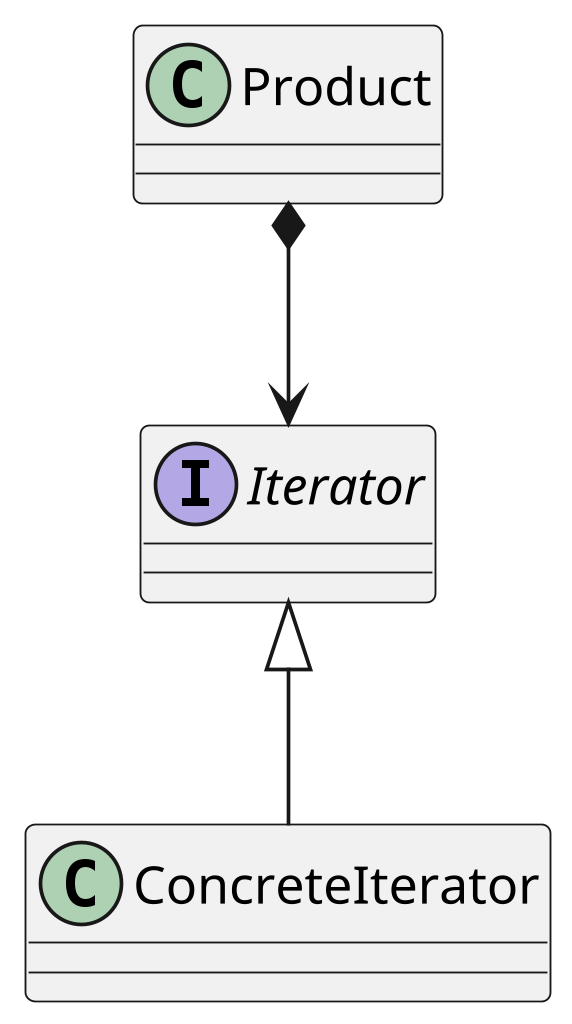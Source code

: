@startuml
scale 1024 height
class Product

interface Iterator
class ConcreteIterator

Product *--> Iterator
Iterator <|-- ConcreteIterator


@enduml